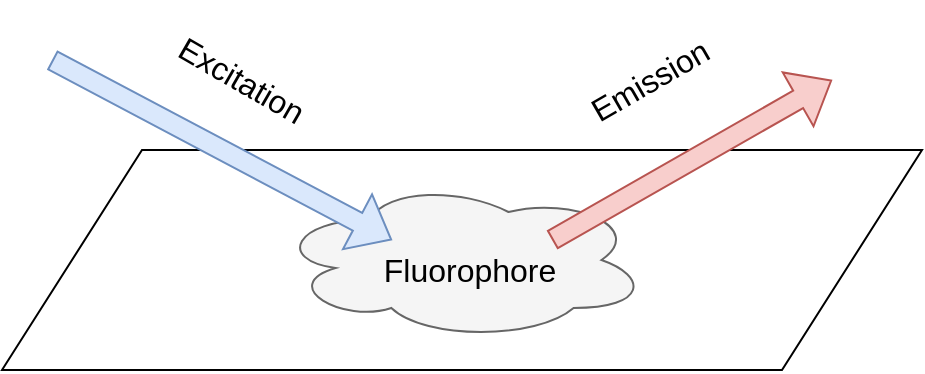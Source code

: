 <mxfile version="17.5.0" type="github">
  <diagram id="-5KTswER-DCASXisfl5g" name="第 1 页">
    <mxGraphModel dx="650" dy="947" grid="1" gridSize="10" guides="1" tooltips="1" connect="1" arrows="1" fold="1" page="1" pageScale="1" pageWidth="827" pageHeight="1169" math="0" shadow="0">
      <root>
        <mxCell id="0" />
        <mxCell id="1" parent="0" />
        <mxCell id="1V-qhqrc9bmcEsXkgc_9-1" value="" style="shape=parallelogram;perimeter=parallelogramPerimeter;whiteSpace=wrap;html=1;fixedSize=1;size=70;" vertex="1" parent="1">
          <mxGeometry x="135" y="525" width="460" height="110" as="geometry" />
        </mxCell>
        <mxCell id="1V-qhqrc9bmcEsXkgc_9-2" value="" style="ellipse;shape=cloud;whiteSpace=wrap;html=1;fillColor=#f5f5f5;fontColor=#333333;strokeColor=#666666;" vertex="1" parent="1">
          <mxGeometry x="272" y="540" width="186" height="80" as="geometry" />
        </mxCell>
        <mxCell id="1V-qhqrc9bmcEsXkgc_9-3" value="" style="shape=flexArrow;endArrow=classic;html=1;rounded=0;fillColor=#dae8fc;strokeColor=#6c8ebf;" edge="1" parent="1">
          <mxGeometry width="50" height="50" relative="1" as="geometry">
            <mxPoint x="160" y="480" as="sourcePoint" />
            <mxPoint x="330" y="570" as="targetPoint" />
          </mxGeometry>
        </mxCell>
        <mxCell id="1V-qhqrc9bmcEsXkgc_9-5" value="" style="shape=flexArrow;endArrow=classic;html=1;rounded=0;fillColor=#f8cecc;strokeColor=#b85450;" edge="1" parent="1">
          <mxGeometry width="50" height="50" relative="1" as="geometry">
            <mxPoint x="410" y="570" as="sourcePoint" />
            <mxPoint x="550" y="490" as="targetPoint" />
          </mxGeometry>
        </mxCell>
        <mxCell id="1V-qhqrc9bmcEsXkgc_9-6" value="Excitation" style="text;html=1;strokeColor=none;fillColor=none;align=center;verticalAlign=middle;whiteSpace=wrap;rounded=0;fontSize=16;rotation=30;" vertex="1" parent="1">
          <mxGeometry x="210" y="470" width="90" height="40" as="geometry" />
        </mxCell>
        <mxCell id="1V-qhqrc9bmcEsXkgc_9-7" value="Emission" style="text;html=1;strokeColor=none;fillColor=none;align=center;verticalAlign=middle;whiteSpace=wrap;rounded=0;fontSize=16;rotation=-30;" vertex="1" parent="1">
          <mxGeometry x="414" y="470" width="90" height="40" as="geometry" />
        </mxCell>
        <mxCell id="1V-qhqrc9bmcEsXkgc_9-9" value="Fluorophore" style="text;html=1;strokeColor=none;fillColor=none;align=center;verticalAlign=middle;whiteSpace=wrap;rounded=0;fontSize=16;fontColor=#000000;" vertex="1" parent="1">
          <mxGeometry x="339" y="570" width="60" height="30" as="geometry" />
        </mxCell>
      </root>
    </mxGraphModel>
  </diagram>
</mxfile>

